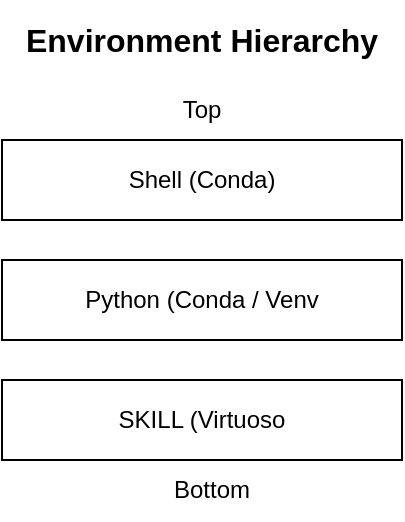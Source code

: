 <mxfile>
    <diagram id="EOCRdpOPGBgw27xxcP-3" name="Page-1">
        <mxGraphModel dx="785" dy="366" grid="1" gridSize="10" guides="1" tooltips="1" connect="1" arrows="1" fold="1" page="1" pageScale="1" pageWidth="850" pageHeight="1100" math="0" shadow="0">
            <root>
                <mxCell id="0"/>
                <mxCell id="1" parent="0"/>
                <mxCell id="4" value="Shell (Conda)" style="rounded=0;whiteSpace=wrap;html=1;" vertex="1" parent="1">
                    <mxGeometry x="320" y="240" width="200" height="40" as="geometry"/>
                </mxCell>
                <mxCell id="5" value="Top" style="text;html=1;strokeColor=none;fillColor=none;align=center;verticalAlign=middle;whiteSpace=wrap;rounded=0;" vertex="1" parent="1">
                    <mxGeometry x="390" y="210" width="60" height="30" as="geometry"/>
                </mxCell>
                <mxCell id="9" value="Python (Conda / Venv" style="rounded=0;whiteSpace=wrap;html=1;" vertex="1" parent="1">
                    <mxGeometry x="320" y="300" width="200" height="40" as="geometry"/>
                </mxCell>
                <mxCell id="10" value="SKILL (Virtuoso" style="rounded=0;whiteSpace=wrap;html=1;" vertex="1" parent="1">
                    <mxGeometry x="320" y="360" width="200" height="40" as="geometry"/>
                </mxCell>
                <mxCell id="11" value="Bottom" style="text;html=1;strokeColor=none;fillColor=none;align=center;verticalAlign=middle;whiteSpace=wrap;rounded=0;" vertex="1" parent="1">
                    <mxGeometry x="395" y="400" width="60" height="30" as="geometry"/>
                </mxCell>
                <mxCell id="12" value="&lt;h1 style=&quot;font-size: 16px;&quot;&gt;Environment Hierarchy&lt;/h1&gt;" style="text;html=1;strokeColor=none;fillColor=none;spacing=5;spacingTop=-20;whiteSpace=wrap;overflow=hidden;rounded=0;fontSize=16;align=center;" vertex="1" parent="1">
                    <mxGeometry x="320" y="180" width="200" height="30" as="geometry"/>
                </mxCell>
            </root>
        </mxGraphModel>
    </diagram>
</mxfile>
